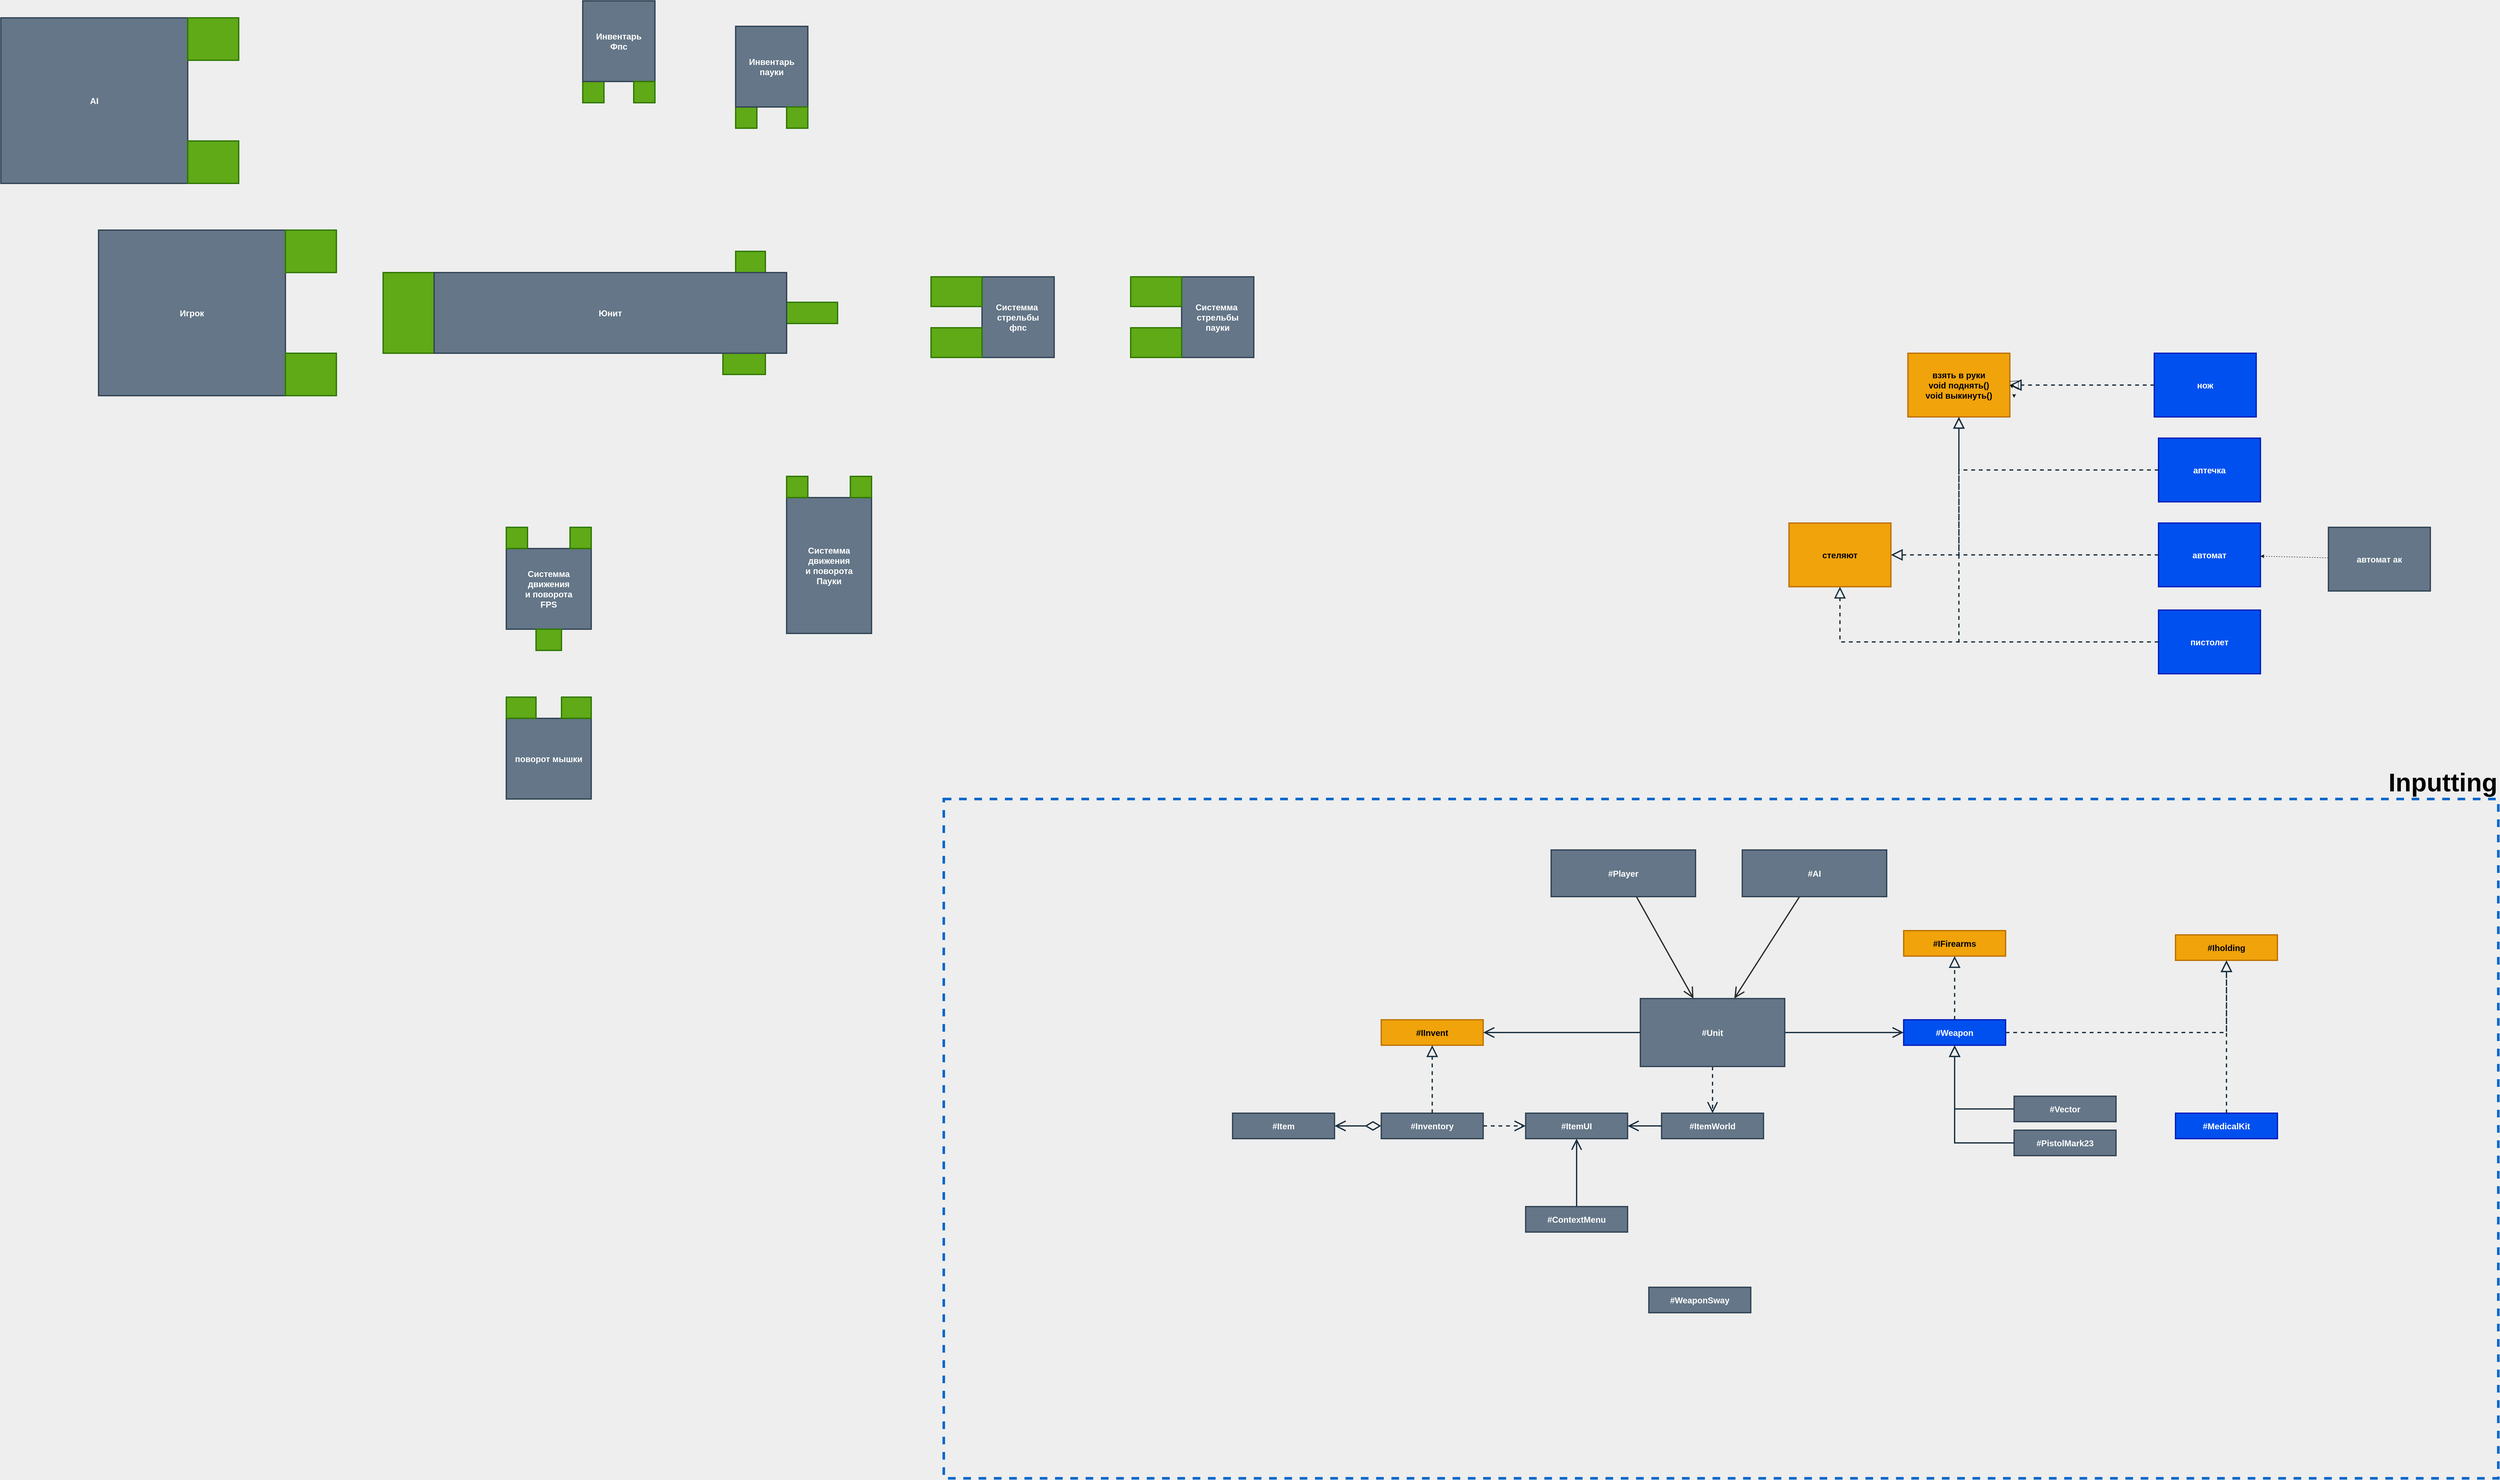 <mxfile>
    <diagram id="ibS7eCjib6eHtX2cWQgF" name="Страница 1">
        <mxGraphModel dx="10932" dy="5184" grid="1" gridSize="10" guides="1" tooltips="1" connect="1" arrows="1" fold="1" page="0" pageScale="1" pageWidth="827" pageHeight="1169" background="#EEEEEE" math="0" shadow="0">
            <root>
                <mxCell id="0"/>
                <mxCell id="1" parent="0"/>
                <mxCell id="154" value="#IFirearms" style="whiteSpace=wrap;fillColor=#f0a30a;labelBackgroundColor=none;strokeWidth=3;strokeColor=#BD7000;fontSize=20;fontStyle=1;fontColor=#000000;rounded=0;" parent="1" vertex="1">
                    <mxGeometry x="-3920" y="-1480" width="240" height="60" as="geometry"/>
                </mxCell>
                <mxCell id="377" style="edgeStyle=none;html=1;strokeColor=#2B2B2B;strokeWidth=3;endSize=20;startSize=30;endArrow=open;endFill=0;rounded=0;" parent="1" source="155" target="376" edge="1">
                    <mxGeometry relative="1" as="geometry">
                        <mxPoint x="-4360" y="-1350" as="targetPoint"/>
                    </mxGeometry>
                </mxCell>
                <mxCell id="155" value="#Player" style="whiteSpace=wrap;fillColor=#647687;labelBackgroundColor=none;strokeWidth=3;strokeColor=#314354;fontSize=20;fontStyle=1;fontColor=#ffffff;rounded=0;" parent="1" vertex="1">
                    <mxGeometry x="-4750" y="-1670" width="340" height="110" as="geometry"/>
                </mxCell>
                <mxCell id="156" style="rounded=0;orthogonalLoop=1;jettySize=auto;html=1;fontColor=#1A1A1A;startArrow=none;startFill=0;endArrow=open;endFill=0;startSize=30;endSize=20;targetPerimeterSpacing=0;strokeColor=#182E3E;strokeWidth=3;" parent="1" source="376" target="161" edge="1">
                    <mxGeometry relative="1" as="geometry">
                        <mxPoint x="-4180" y="-1240" as="sourcePoint"/>
                        <mxPoint x="-4040" y="-1330" as="targetPoint"/>
                    </mxGeometry>
                </mxCell>
                <mxCell id="161" value="#Weapon" style="whiteSpace=wrap;fillColor=#0050ef;labelBackgroundColor=none;strokeWidth=3;strokeColor=#001DBC;fontSize=20;fontStyle=1;fontColor=#ffffff;rounded=0;" parent="1" vertex="1">
                    <mxGeometry x="-3920" y="-1270" width="240" height="60" as="geometry"/>
                </mxCell>
                <mxCell id="163" style="rounded=0;orthogonalLoop=1;jettySize=auto;html=1;fontColor=#1A1A1A;startArrow=none;startFill=0;endArrow=block;endFill=0;startSize=30;endSize=20;strokeColor=#182E3E;strokeWidth=3;edgeStyle=orthogonalEdgeStyle;dashed=1;sourcePerimeterSpacing=0;" parent="1" source="161" target="154" edge="1">
                    <mxGeometry relative="1" as="geometry">
                        <mxPoint x="-1585" y="-2180" as="sourcePoint"/>
                        <mxPoint x="-1230" y="-1640.0" as="targetPoint"/>
                    </mxGeometry>
                </mxCell>
                <mxCell id="252" value="&lt;font color=&quot;#000000&quot;&gt;Inputting&lt;/font&gt;" style="rounded=0;whiteSpace=wrap;html=1;fontSize=60;fillColor=none;dashed=1;strokeWidth=6;align=right;horizontal=1;verticalAlign=bottom;fontStyle=1;labelPosition=center;verticalLabelPosition=top;imageAspect=1;editable=1;movable=1;backgroundOutline=0;strokeColor=#0066CC;connectable=0;allowArrows=0;snapToPoint=0;perimeter=rectanglePerimeter;fixDash=0;autosize=0;container=1;dropTarget=0;collapsible=0;recursiveResize=1;absoluteArcSize=0;noLabel=0;portConstraintRotation=0;comic=0;moveCells=0;rotatable=0;pointerEvents=0;" parent="1" vertex="1">
                    <mxGeometry x="-6180" y="-1790" width="3660" height="1600" as="geometry"/>
                </mxCell>
                <mxCell id="318" style="rounded=0;orthogonalLoop=1;jettySize=auto;html=1;fontColor=#1A1A1A;startArrow=diamondThin;startFill=0;endArrow=open;endFill=0;startSize=30;endSize=20;targetPerimeterSpacing=0;strokeColor=#182E3E;strokeWidth=3;" parent="1" source="353" target="357" edge="1">
                    <mxGeometry relative="1" as="geometry">
                        <mxPoint x="-5390" y="-1170" as="sourcePoint"/>
                        <mxPoint x="-5117" y="-1210" as="targetPoint"/>
                    </mxGeometry>
                </mxCell>
                <mxCell id="319" value="#Iholding" style="whiteSpace=wrap;fillColor=#f0a30a;labelBackgroundColor=none;strokeWidth=3;strokeColor=#BD7000;fontSize=20;fontStyle=1;fontColor=#000000;rounded=0;" parent="1" vertex="1">
                    <mxGeometry x="-3280" y="-1470" width="240" height="60" as="geometry"/>
                </mxCell>
                <mxCell id="321" value="#MedicalKit" style="whiteSpace=wrap;fillColor=#0050ef;labelBackgroundColor=none;strokeWidth=3;strokeColor=#001DBC;fontSize=20;fontStyle=1;fontColor=#ffffff;rounded=0;" parent="1" vertex="1">
                    <mxGeometry x="-3280" y="-1050" width="240" height="60" as="geometry"/>
                </mxCell>
                <mxCell id="322" style="rounded=0;orthogonalLoop=1;jettySize=auto;html=1;fontColor=#1A1A1A;startArrow=none;startFill=0;endArrow=block;endFill=0;startSize=30;endSize=20;strokeColor=#182E3E;strokeWidth=3;edgeStyle=orthogonalEdgeStyle;dashed=1;sourcePerimeterSpacing=0;" parent="1" source="321" target="319" edge="1">
                    <mxGeometry relative="1" as="geometry">
                        <mxPoint x="-3710" y="-1080" as="sourcePoint"/>
                        <mxPoint x="-3710" y="-1200" as="targetPoint"/>
                    </mxGeometry>
                </mxCell>
                <mxCell id="323" value="#WeaponSway" style="whiteSpace=wrap;fillColor=#647687;labelBackgroundColor=none;strokeWidth=3;strokeColor=#314354;fontSize=20;fontStyle=1;fontColor=#ffffff;rounded=0;" parent="1" vertex="1">
                    <mxGeometry x="-4520" y="-640" width="240" height="60" as="geometry"/>
                </mxCell>
                <mxCell id="335" value="взять в руки&#10;void поднять()&#10;void выкинуть()" style="whiteSpace=wrap;fillColor=#f0a30a;labelBackgroundColor=none;strokeWidth=3;strokeColor=#BD7000;fontSize=20;fontStyle=1;fontColor=#000000;rounded=0;" parent="1" vertex="1">
                    <mxGeometry x="-3910" y="-2840" width="240" height="150" as="geometry"/>
                </mxCell>
                <mxCell id="336" value="нож" style="whiteSpace=wrap;fillColor=#0050ef;labelBackgroundColor=none;strokeWidth=3;strokeColor=#001DBC;fontSize=20;fontStyle=1;fontColor=#ffffff;rounded=0;" parent="1" vertex="1">
                    <mxGeometry x="-3330" y="-2840" width="240" height="150" as="geometry"/>
                </mxCell>
                <mxCell id="337" value="аптечка" style="whiteSpace=wrap;fillColor=#0050ef;labelBackgroundColor=none;strokeWidth=3;strokeColor=#001DBC;fontSize=20;fontStyle=1;fontColor=#ffffff;rounded=0;" parent="1" vertex="1">
                    <mxGeometry x="-3320" y="-2640" width="240" height="150" as="geometry"/>
                </mxCell>
                <mxCell id="338" value="автомат" style="whiteSpace=wrap;fillColor=#0050ef;labelBackgroundColor=none;strokeWidth=3;strokeColor=#001DBC;fontSize=20;fontStyle=1;fontColor=#ffffff;rounded=0;" parent="1" vertex="1">
                    <mxGeometry x="-3320" y="-2440" width="240" height="150" as="geometry"/>
                </mxCell>
                <mxCell id="339" style="rounded=0;orthogonalLoop=1;jettySize=auto;html=1;fontColor=#1A1A1A;startArrow=none;startFill=0;endArrow=block;endFill=0;startSize=30;endSize=20;strokeColor=#182E3E;strokeWidth=3;edgeStyle=orthogonalEdgeStyle;sourcePerimeterSpacing=0;dashed=1;" parent="1" source="336" target="335" edge="1">
                    <mxGeometry relative="1" as="geometry">
                        <mxPoint x="-3350" y="-2610" as="sourcePoint"/>
                        <mxPoint x="-3660" y="-2610" as="targetPoint"/>
                    </mxGeometry>
                </mxCell>
                <mxCell id="340" style="rounded=0;orthogonalLoop=1;jettySize=auto;html=1;fontColor=#1A1A1A;startArrow=none;startFill=0;endArrow=block;endFill=0;startSize=30;endSize=20;strokeColor=#182E3E;strokeWidth=3;edgeStyle=orthogonalEdgeStyle;sourcePerimeterSpacing=0;dashed=1;" parent="1" source="337" target="335" edge="1">
                    <mxGeometry relative="1" as="geometry">
                        <mxPoint x="-3360" y="-2745" as="sourcePoint"/>
                        <mxPoint x="-3660" y="-2735" as="targetPoint"/>
                    </mxGeometry>
                </mxCell>
                <mxCell id="341" style="edgeStyle=none;html=1;entryX=1;entryY=0.5;entryDx=0;entryDy=0;rounded=0;" parent="1" source="335" target="335" edge="1">
                    <mxGeometry relative="1" as="geometry"/>
                </mxCell>
                <mxCell id="342" style="edgeStyle=none;html=1;entryX=1;entryY=0.5;entryDx=0;entryDy=0;rounded=0;" parent="1" edge="1">
                    <mxGeometry relative="1" as="geometry">
                        <mxPoint x="-3660" y="-2743.571" as="sourcePoint"/>
                        <mxPoint x="-3660" y="-2735" as="targetPoint"/>
                    </mxGeometry>
                </mxCell>
                <mxCell id="343" style="rounded=0;orthogonalLoop=1;jettySize=auto;html=1;fontColor=#1A1A1A;startArrow=none;startFill=0;endArrow=block;endFill=0;startSize=30;endSize=20;strokeColor=#182E3E;strokeWidth=3;edgeStyle=orthogonalEdgeStyle;sourcePerimeterSpacing=0;dashed=1;" parent="1" source="338" target="335" edge="1">
                    <mxGeometry relative="1" as="geometry">
                        <mxPoint x="-3350" y="-2565" as="sourcePoint"/>
                        <mxPoint x="-3650" y="-2725" as="targetPoint"/>
                    </mxGeometry>
                </mxCell>
                <mxCell id="345" style="edgeStyle=none;html=1;dashed=1;rounded=0;" parent="1" source="344" target="338" edge="1">
                    <mxGeometry relative="1" as="geometry"/>
                </mxCell>
                <mxCell id="344" value="автомат ак" style="whiteSpace=wrap;fillColor=#647687;labelBackgroundColor=none;strokeWidth=3;strokeColor=#314354;fontSize=20;fontStyle=1;fontColor=#ffffff;rounded=0;" parent="1" vertex="1">
                    <mxGeometry x="-2920" y="-2430" width="240" height="150" as="geometry"/>
                </mxCell>
                <mxCell id="346" value="пистолет" style="whiteSpace=wrap;fillColor=#0050ef;labelBackgroundColor=none;strokeWidth=3;strokeColor=#001DBC;fontSize=20;fontStyle=1;fontColor=#ffffff;rounded=0;" parent="1" vertex="1">
                    <mxGeometry x="-3320" y="-2235" width="240" height="150" as="geometry"/>
                </mxCell>
                <mxCell id="347" style="rounded=0;orthogonalLoop=1;jettySize=auto;html=1;fontColor=#1A1A1A;startArrow=none;startFill=0;endArrow=block;endFill=0;startSize=30;endSize=20;strokeColor=#182E3E;strokeWidth=3;edgeStyle=orthogonalEdgeStyle;sourcePerimeterSpacing=0;dashed=1;" parent="1" source="346" target="348" edge="1">
                    <mxGeometry relative="1" as="geometry">
                        <mxPoint x="-3320" y="-2355" as="sourcePoint"/>
                        <mxPoint x="-3780.0" y="-2680" as="targetPoint"/>
                    </mxGeometry>
                </mxCell>
                <mxCell id="348" value="стеляют" style="whiteSpace=wrap;fillColor=#f0a30a;labelBackgroundColor=none;strokeWidth=3;strokeColor=#BD7000;fontSize=20;fontStyle=1;fontColor=#000000;rounded=0;" parent="1" vertex="1">
                    <mxGeometry x="-4190" y="-2440" width="240" height="150" as="geometry"/>
                </mxCell>
                <mxCell id="349" style="rounded=0;orthogonalLoop=1;jettySize=auto;html=1;fontColor=#1A1A1A;startArrow=none;startFill=0;endArrow=block;endFill=0;startSize=30;endSize=20;strokeColor=#182E3E;strokeWidth=3;edgeStyle=orthogonalEdgeStyle;sourcePerimeterSpacing=0;dashed=1;" parent="1" source="338" target="348" edge="1">
                    <mxGeometry relative="1" as="geometry">
                        <mxPoint x="-3310" y="-2355" as="sourcePoint"/>
                        <mxPoint x="-3780.0" y="-2680" as="targetPoint"/>
                    </mxGeometry>
                </mxCell>
                <mxCell id="351" style="rounded=0;orthogonalLoop=1;jettySize=auto;html=1;fontColor=#1A1A1A;startArrow=none;startFill=0;endArrow=block;endFill=0;startSize=30;endSize=20;strokeColor=#182E3E;strokeWidth=3;edgeStyle=orthogonalEdgeStyle;sourcePerimeterSpacing=0;dashed=1;" parent="1" source="346" target="335" edge="1">
                    <mxGeometry relative="1" as="geometry">
                        <mxPoint x="-3310" y="-2150" as="sourcePoint"/>
                        <mxPoint x="-3930.0" y="-2240" as="targetPoint"/>
                    </mxGeometry>
                </mxCell>
                <mxCell id="352" style="rounded=0;orthogonalLoop=1;jettySize=auto;html=1;fontColor=#1A1A1A;startArrow=none;startFill=0;endArrow=block;endFill=0;startSize=30;endSize=20;strokeColor=#182E3E;strokeWidth=3;edgeStyle=orthogonalEdgeStyle;dashed=1;sourcePerimeterSpacing=0;" parent="1" source="161" target="319" edge="1">
                    <mxGeometry relative="1" as="geometry">
                        <mxPoint x="-3450" y="-1100" as="sourcePoint"/>
                        <mxPoint x="-3450" y="-1200" as="targetPoint"/>
                    </mxGeometry>
                </mxCell>
                <mxCell id="353" value="#Inventory" style="whiteSpace=wrap;fillColor=#647687;labelBackgroundColor=none;strokeWidth=3;strokeColor=#314354;fontSize=20;fontStyle=1;fontColor=#ffffff;rounded=0;" parent="1" vertex="1">
                    <mxGeometry x="-5150" y="-1050" width="240" height="60" as="geometry"/>
                </mxCell>
                <mxCell id="354" value="#ItemUI" style="whiteSpace=wrap;fillColor=#647687;labelBackgroundColor=none;strokeWidth=3;strokeColor=#314354;fontSize=20;fontStyle=1;fontColor=#ffffff;rounded=0;" parent="1" vertex="1">
                    <mxGeometry x="-4810" y="-1050" width="240" height="60" as="geometry"/>
                </mxCell>
                <mxCell id="355" value="#ItemWorld" style="whiteSpace=wrap;fillColor=#647687;labelBackgroundColor=none;strokeWidth=3;strokeColor=#314354;fontSize=20;fontStyle=1;fontColor=#ffffff;rounded=0;" parent="1" vertex="1">
                    <mxGeometry x="-4490" y="-1050" width="240" height="60" as="geometry"/>
                </mxCell>
                <mxCell id="357" value="#Item" style="whiteSpace=wrap;fillColor=#647687;labelBackgroundColor=none;strokeWidth=3;strokeColor=#314354;fontSize=20;fontStyle=1;fontColor=#ffffff;rounded=0;" parent="1" vertex="1">
                    <mxGeometry x="-5500" y="-1050" width="240" height="60" as="geometry"/>
                </mxCell>
                <mxCell id="358" style="rounded=0;orthogonalLoop=1;jettySize=auto;html=1;fontColor=#1A1A1A;startArrow=none;startFill=0;endArrow=open;endFill=0;startSize=30;endSize=20;targetPerimeterSpacing=0;strokeColor=#182E3E;strokeWidth=3;dashed=1;" parent="1" source="353" target="354" edge="1">
                    <mxGeometry relative="1" as="geometry">
                        <mxPoint x="-4870" y="-1060" as="sourcePoint"/>
                        <mxPoint x="-4870" y="-1210" as="targetPoint"/>
                    </mxGeometry>
                </mxCell>
                <mxCell id="359" style="rounded=0;orthogonalLoop=1;jettySize=auto;html=1;fontColor=#1A1A1A;startArrow=none;startFill=0;endArrow=open;endFill=0;startSize=30;endSize=20;targetPerimeterSpacing=0;strokeColor=#182E3E;strokeWidth=3;dashed=1;" parent="1" source="376" target="355" edge="1">
                    <mxGeometry relative="1" as="geometry">
                        <mxPoint x="-4370" y="-1230" as="sourcePoint"/>
                        <mxPoint x="-4611.429" y="-1550" as="targetPoint"/>
                    </mxGeometry>
                </mxCell>
                <mxCell id="362" style="rounded=0;orthogonalLoop=1;jettySize=auto;html=1;fontColor=#1A1A1A;startArrow=none;startFill=0;endArrow=open;endFill=0;startSize=30;endSize=20;targetPerimeterSpacing=0;strokeColor=#182E3E;strokeWidth=3;" parent="1" source="355" target="354" edge="1">
                    <mxGeometry relative="1" as="geometry">
                        <mxPoint x="-4480" y="-1230" as="sourcePoint"/>
                        <mxPoint x="-4760" y="-1230" as="targetPoint"/>
                    </mxGeometry>
                </mxCell>
                <mxCell id="363" value="#Vector" style="whiteSpace=wrap;fillColor=#647687;labelBackgroundColor=none;strokeWidth=3;strokeColor=#314354;fontSize=20;fontStyle=1;fontColor=#ffffff;rounded=0;" parent="1" vertex="1">
                    <mxGeometry x="-3660" y="-1090" width="240" height="60" as="geometry"/>
                </mxCell>
                <mxCell id="364" style="rounded=0;orthogonalLoop=1;jettySize=auto;html=1;fontColor=#1A1A1A;startArrow=none;startFill=0;endArrow=block;endFill=0;startSize=30;endSize=20;strokeColor=#182E3E;strokeWidth=3;edgeStyle=orthogonalEdgeStyle;sourcePerimeterSpacing=0;" parent="1" source="363" target="161" edge="1">
                    <mxGeometry relative="1" as="geometry">
                        <mxPoint x="-3400" y="-780" as="sourcePoint"/>
                        <mxPoint x="-3670" y="-970" as="targetPoint"/>
                    </mxGeometry>
                </mxCell>
                <mxCell id="365" value="#PistolMark23" style="whiteSpace=wrap;fillColor=#647687;labelBackgroundColor=none;strokeWidth=3;strokeColor=#314354;fontSize=20;fontStyle=1;fontColor=#ffffff;rounded=0;" parent="1" vertex="1">
                    <mxGeometry x="-3660" y="-1010" width="240" height="60" as="geometry"/>
                </mxCell>
                <mxCell id="366" style="rounded=0;orthogonalLoop=1;jettySize=auto;html=1;fontColor=#1A1A1A;startArrow=none;startFill=0;endArrow=block;endFill=0;startSize=30;endSize=20;strokeColor=#182E3E;strokeWidth=3;edgeStyle=orthogonalEdgeStyle;sourcePerimeterSpacing=0;" parent="1" source="365" target="161" edge="1">
                    <mxGeometry relative="1" as="geometry">
                        <mxPoint x="-3300" y="-870" as="sourcePoint"/>
                        <mxPoint x="-3460" y="-1010" as="targetPoint"/>
                    </mxGeometry>
                </mxCell>
                <mxCell id="367" value="#IInvent" style="whiteSpace=wrap;fillColor=#f0a30a;labelBackgroundColor=none;strokeWidth=3;strokeColor=#BD7000;fontSize=20;fontStyle=1;fontColor=#000000;rounded=0;" parent="1" vertex="1">
                    <mxGeometry x="-5150" y="-1270" width="240" height="60" as="geometry"/>
                </mxCell>
                <mxCell id="368" style="rounded=0;orthogonalLoop=1;jettySize=auto;html=1;fontColor=#1A1A1A;startArrow=none;startFill=0;endArrow=open;endFill=0;startSize=30;endSize=20;targetPerimeterSpacing=0;strokeColor=#182E3E;strokeWidth=3;" parent="1" source="376" target="367" edge="1">
                    <mxGeometry relative="1" as="geometry">
                        <mxPoint x="-4580" y="-1250" as="sourcePoint"/>
                        <mxPoint x="-4670" y="-1380" as="targetPoint"/>
                    </mxGeometry>
                </mxCell>
                <mxCell id="369" style="rounded=0;orthogonalLoop=1;jettySize=auto;html=1;fontColor=#1A1A1A;startArrow=none;startFill=0;endArrow=block;endFill=0;startSize=30;endSize=20;strokeColor=#182E3E;strokeWidth=3;edgeStyle=orthogonalEdgeStyle;dashed=1;sourcePerimeterSpacing=0;" parent="1" source="353" target="367" edge="1">
                    <mxGeometry relative="1" as="geometry">
                        <mxPoint x="-4090" y="-895" as="sourcePoint"/>
                        <mxPoint x="-4360" y="-1085" as="targetPoint"/>
                    </mxGeometry>
                </mxCell>
                <mxCell id="371" style="rounded=0;orthogonalLoop=1;jettySize=auto;html=1;fontColor=#1A1A1A;startArrow=none;startFill=0;endArrow=open;endFill=0;startSize=30;endSize=20;targetPerimeterSpacing=0;strokeColor=#182E3E;strokeWidth=3;" parent="1" source="372" target="354" edge="1">
                    <mxGeometry relative="1" as="geometry">
                        <mxPoint x="-4530" y="-850" as="sourcePoint"/>
                        <mxPoint x="-4560" y="-1010" as="targetPoint"/>
                    </mxGeometry>
                </mxCell>
                <mxCell id="372" value="#ContextMenu" style="whiteSpace=wrap;fillColor=#647687;labelBackgroundColor=none;strokeWidth=3;strokeColor=#314354;fontSize=20;fontStyle=1;fontColor=#ffffff;rounded=0;" parent="1" vertex="1">
                    <mxGeometry x="-4810" y="-830" width="240" height="60" as="geometry"/>
                </mxCell>
                <mxCell id="376" value="#Unit" style="whiteSpace=wrap;fillColor=#647687;labelBackgroundColor=none;strokeWidth=3;strokeColor=#314354;fontSize=20;fontStyle=1;fontColor=#ffffff;rounded=0;" parent="1" vertex="1">
                    <mxGeometry x="-4540" y="-1320" width="340" height="160" as="geometry"/>
                </mxCell>
                <mxCell id="379" style="edgeStyle=none;html=1;strokeColor=#2B2B2B;strokeWidth=3;endArrow=open;endFill=0;endSize=20;startSize=30;rounded=0;" parent="1" source="378" target="376" edge="1">
                    <mxGeometry relative="1" as="geometry"/>
                </mxCell>
                <mxCell id="378" value="#AI" style="whiteSpace=wrap;fillColor=#647687;labelBackgroundColor=none;strokeWidth=3;strokeColor=#314354;fontSize=20;fontStyle=1;fontColor=#ffffff;rounded=0;" parent="1" vertex="1">
                    <mxGeometry x="-4300" y="-1670" width="340" height="110" as="geometry"/>
                </mxCell>
                <mxCell id="385" value="Игрок" style="whiteSpace=wrap;fillColor=#647687;labelBackgroundColor=none;strokeWidth=3;strokeColor=#314354;fontSize=20;fontStyle=1;fontColor=#ffffff;rounded=0;" parent="1" vertex="1">
                    <mxGeometry x="-8170" y="-3130" width="440" height="390" as="geometry"/>
                </mxCell>
                <mxCell id="388" value="" style="whiteSpace=wrap;html=1;fontSize=20;fillColor=#60a917;strokeColor=#2D7600;fontColor=#ffffff;labelBackgroundColor=none;strokeWidth=3;fontStyle=1;rounded=0;" parent="1" vertex="1">
                    <mxGeometry x="-7730" y="-2840" width="120" height="100" as="geometry"/>
                </mxCell>
                <mxCell id="389" value="" style="whiteSpace=wrap;html=1;fontSize=20;fillColor=#60a917;strokeColor=#2D7600;fontColor=#ffffff;labelBackgroundColor=none;strokeWidth=3;fontStyle=1;rounded=0;" parent="1" vertex="1">
                    <mxGeometry x="-6550" y="-2960" width="120" height="50" as="geometry"/>
                </mxCell>
                <mxCell id="391" value="" style="whiteSpace=wrap;html=1;fontSize=20;fillColor=#60a917;strokeColor=#2D7600;fontColor=#ffffff;labelBackgroundColor=none;strokeWidth=3;fontStyle=1;rounded=0;" parent="1" vertex="1">
                    <mxGeometry x="-6700" y="-2840" width="100" height="50" as="geometry"/>
                </mxCell>
                <mxCell id="392" value="" style="whiteSpace=wrap;html=1;fontSize=20;fillColor=#60a917;strokeColor=#2D7600;fontColor=#ffffff;labelBackgroundColor=none;strokeWidth=3;fontStyle=1;rounded=0;" parent="1" vertex="1">
                    <mxGeometry x="-7030" y="-3480" width="50" height="50" as="geometry"/>
                </mxCell>
                <mxCell id="397" value="" style="whiteSpace=wrap;html=1;fontSize=20;fillColor=#60a917;strokeColor=#2D7600;fontColor=#ffffff;labelBackgroundColor=none;strokeWidth=3;fontStyle=1;rounded=0;" parent="1" vertex="1">
                    <mxGeometry x="-7730" y="-3130" width="120" height="100" as="geometry"/>
                </mxCell>
                <mxCell id="398" value="Инвентарь&#10;Фпс" style="whiteSpace=wrap;fillColor=#647687;labelBackgroundColor=none;strokeWidth=3;strokeColor=#314354;fontSize=20;fontStyle=1;fontColor=#ffffff;rounded=0;" parent="1" vertex="1">
                    <mxGeometry x="-7030" y="-3670" width="170" height="190" as="geometry"/>
                </mxCell>
                <mxCell id="399" value="AI" style="whiteSpace=wrap;fillColor=#647687;labelBackgroundColor=none;strokeWidth=3;strokeColor=#314354;fontSize=20;fontStyle=1;fontColor=#ffffff;rounded=0;" parent="1" vertex="1">
                    <mxGeometry x="-8400" y="-3630" width="440" height="390" as="geometry"/>
                </mxCell>
                <mxCell id="400" value="" style="whiteSpace=wrap;html=1;fontSize=20;fillColor=#60a917;strokeColor=#2D7600;fontColor=#ffffff;labelBackgroundColor=none;strokeWidth=3;fontStyle=1;rounded=0;" parent="1" vertex="1">
                    <mxGeometry x="-7960" y="-3340" width="120" height="100" as="geometry"/>
                </mxCell>
                <mxCell id="401" value="" style="whiteSpace=wrap;html=1;fontSize=20;fillColor=#60a917;strokeColor=#2D7600;fontColor=#ffffff;labelBackgroundColor=none;strokeWidth=3;fontStyle=1;rounded=0;" parent="1" vertex="1">
                    <mxGeometry x="-7960" y="-3630" width="120" height="100" as="geometry"/>
                </mxCell>
                <mxCell id="402" value="" style="whiteSpace=wrap;html=1;fontSize=20;fillColor=#60a917;strokeColor=#2D7600;fontColor=#ffffff;labelBackgroundColor=none;strokeWidth=3;fontStyle=1;rounded=0;" parent="1" vertex="1">
                    <mxGeometry x="-6910" y="-3480" width="50" height="50" as="geometry"/>
                </mxCell>
                <mxCell id="403" value="" style="whiteSpace=wrap;html=1;fontSize=20;fillColor=#60a917;strokeColor=#2D7600;fontColor=#ffffff;labelBackgroundColor=none;strokeWidth=3;fontStyle=1;rounded=0;" parent="1" vertex="1">
                    <mxGeometry x="-6670" y="-3080" width="70" height="50" as="geometry"/>
                </mxCell>
                <mxCell id="404" value="" style="whiteSpace=wrap;html=1;fontSize=20;fillColor=#60a917;strokeColor=#2D7600;fontColor=#ffffff;labelBackgroundColor=none;strokeWidth=3;fontStyle=1;rounded=0;" parent="1" vertex="1">
                    <mxGeometry x="-6670" y="-3420" width="50" height="50" as="geometry"/>
                </mxCell>
                <mxCell id="405" value="Инвентарь&#10;пауки" style="whiteSpace=wrap;fillColor=#647687;labelBackgroundColor=none;strokeWidth=3;strokeColor=#314354;fontSize=20;fontStyle=1;fontColor=#ffffff;rounded=0;" parent="1" vertex="1">
                    <mxGeometry x="-6670" y="-3610" width="170" height="190" as="geometry"/>
                </mxCell>
                <mxCell id="406" value="" style="whiteSpace=wrap;html=1;fontSize=20;fillColor=#60a917;strokeColor=#2D7600;fontColor=#ffffff;labelBackgroundColor=none;strokeWidth=3;fontStyle=1;rounded=0;" parent="1" vertex="1">
                    <mxGeometry x="-6550" y="-3420" width="50" height="50" as="geometry"/>
                </mxCell>
                <mxCell id="407" value="Системма движения&#10;и поворота&#10;FPS" style="whiteSpace=wrap;fillColor=#647687;labelBackgroundColor=none;strokeWidth=3;strokeColor=#314354;fontSize=20;fontStyle=1;fontColor=#ffffff;rounded=0;" parent="1" vertex="1">
                    <mxGeometry x="-7210" y="-2380" width="200" height="190" as="geometry"/>
                </mxCell>
                <mxCell id="408" value="" style="whiteSpace=wrap;html=1;fontSize=20;fillColor=#60a917;strokeColor=#2D7600;fontColor=#ffffff;labelBackgroundColor=none;strokeWidth=3;fontStyle=1;rounded=0;" parent="1" vertex="1">
                    <mxGeometry x="-7060" y="-2430" width="50" height="50" as="geometry"/>
                </mxCell>
                <mxCell id="409" value="" style="whiteSpace=wrap;html=1;fontSize=20;fillColor=#60a917;strokeColor=#2D7600;fontColor=#ffffff;labelBackgroundColor=none;strokeWidth=3;fontStyle=1;rounded=0;" parent="1" vertex="1">
                    <mxGeometry x="-7210" y="-2430" width="50" height="50" as="geometry"/>
                </mxCell>
                <mxCell id="410" value="Системма движения&#10;и поворота&#10;Пауки" style="whiteSpace=wrap;fillColor=#647687;labelBackgroundColor=none;strokeWidth=3;strokeColor=#314354;fontSize=20;fontStyle=1;fontColor=#ffffff;rounded=0;" parent="1" vertex="1">
                    <mxGeometry x="-6550" y="-2500" width="200" height="320" as="geometry"/>
                </mxCell>
                <mxCell id="411" value="" style="whiteSpace=wrap;html=1;fontSize=20;fillColor=#60a917;strokeColor=#2D7600;fontColor=#ffffff;labelBackgroundColor=none;strokeWidth=3;fontStyle=1;rounded=0;" parent="1" vertex="1">
                    <mxGeometry x="-6400" y="-2550" width="50" height="50" as="geometry"/>
                </mxCell>
                <mxCell id="412" value="" style="whiteSpace=wrap;html=1;fontSize=20;fillColor=#60a917;strokeColor=#2D7600;fontColor=#ffffff;labelBackgroundColor=none;strokeWidth=3;fontStyle=1;rounded=0;" parent="1" vertex="1">
                    <mxGeometry x="-6550" y="-2550" width="50" height="50" as="geometry"/>
                </mxCell>
                <mxCell id="413" value="" style="whiteSpace=wrap;html=1;fontSize=20;fillColor=#60a917;strokeColor=#2D7600;fontColor=#ffffff;labelBackgroundColor=none;strokeWidth=3;fontStyle=1;rounded=0;" parent="1" vertex="1">
                    <mxGeometry x="-7500" y="-3030" width="120" height="190" as="geometry"/>
                </mxCell>
                <mxCell id="418" value="Системма &#10;стрельбы&#10;фпс" style="whiteSpace=wrap;fillColor=#647687;labelBackgroundColor=none;strokeWidth=3;strokeColor=#314354;fontSize=20;fontStyle=1;fontColor=#ffffff;rounded=0;" parent="1" vertex="1">
                    <mxGeometry x="-6090" y="-3020" width="170" height="190" as="geometry"/>
                </mxCell>
                <mxCell id="419" value="" style="whiteSpace=wrap;html=1;fontSize=20;fillColor=#60a917;strokeColor=#2D7600;fontColor=#ffffff;labelBackgroundColor=none;strokeWidth=3;fontStyle=1;rounded=0;" parent="1" vertex="1">
                    <mxGeometry x="-6210" y="-3020" width="120" height="70" as="geometry"/>
                </mxCell>
                <mxCell id="420" value="" style="whiteSpace=wrap;html=1;fontSize=20;fillColor=#60a917;strokeColor=#2D7600;fontColor=#ffffff;labelBackgroundColor=none;strokeWidth=3;fontStyle=1;rounded=0;" parent="1" vertex="1">
                    <mxGeometry x="-6210" y="-2900" width="120" height="70" as="geometry"/>
                </mxCell>
                <mxCell id="422" value="Системма &#10;стрельбы&#10;пауки" style="whiteSpace=wrap;fillColor=#647687;labelBackgroundColor=none;strokeWidth=3;strokeColor=#314354;fontSize=20;fontStyle=1;fontColor=#ffffff;rounded=0;" parent="1" vertex="1">
                    <mxGeometry x="-5620" y="-3020" width="170" height="190" as="geometry"/>
                </mxCell>
                <mxCell id="423" value="" style="whiteSpace=wrap;html=1;fontSize=20;fillColor=#60a917;strokeColor=#2D7600;fontColor=#ffffff;labelBackgroundColor=none;strokeWidth=3;fontStyle=1;rounded=0;" parent="1" vertex="1">
                    <mxGeometry x="-5740" y="-3020" width="120" height="70" as="geometry"/>
                </mxCell>
                <mxCell id="424" value="" style="whiteSpace=wrap;html=1;fontSize=20;fillColor=#60a917;strokeColor=#2D7600;fontColor=#ffffff;labelBackgroundColor=none;strokeWidth=3;fontStyle=1;rounded=0;" parent="1" vertex="1">
                    <mxGeometry x="-5740" y="-2900" width="120" height="70" as="geometry"/>
                </mxCell>
                <mxCell id="425" value="" style="whiteSpace=wrap;html=1;fontSize=20;fillColor=#60a917;strokeColor=#2D7600;fontColor=#ffffff;labelBackgroundColor=none;strokeWidth=3;fontStyle=1;rounded=0;" vertex="1" parent="1">
                    <mxGeometry x="-7140" y="-2190" width="60" height="50" as="geometry"/>
                </mxCell>
                <mxCell id="426" value="поворот мышки" style="whiteSpace=wrap;fillColor=#647687;labelBackgroundColor=none;strokeWidth=3;strokeColor=#314354;fontSize=20;fontStyle=1;fontColor=#ffffff;rounded=0;" vertex="1" parent="1">
                    <mxGeometry x="-7210" y="-1980" width="200" height="190" as="geometry"/>
                </mxCell>
                <mxCell id="427" value="" style="whiteSpace=wrap;html=1;fontSize=20;fillColor=#60a917;strokeColor=#2D7600;fontColor=#ffffff;labelBackgroundColor=none;strokeWidth=3;fontStyle=1;rounded=0;" vertex="1" parent="1">
                    <mxGeometry x="-7080" y="-2030" width="70" height="50" as="geometry"/>
                </mxCell>
                <mxCell id="428" value="" style="whiteSpace=wrap;html=1;fontSize=20;fillColor=#60a917;strokeColor=#2D7600;fontColor=#ffffff;labelBackgroundColor=none;strokeWidth=3;fontStyle=1;rounded=0;" vertex="1" parent="1">
                    <mxGeometry x="-7210" y="-2030" width="70" height="50" as="geometry"/>
                </mxCell>
                <mxCell id="384" value="Юнит" style="whiteSpace=wrap;fillColor=#647687;labelBackgroundColor=none;strokeWidth=3;strokeColor=#314354;fontSize=20;fontStyle=1;fontColor=#ffffff;rounded=0;" parent="1" vertex="1">
                    <mxGeometry x="-7380" y="-3030" width="830" height="190" as="geometry"/>
                </mxCell>
            </root>
        </mxGraphModel>
    </diagram>
</mxfile>